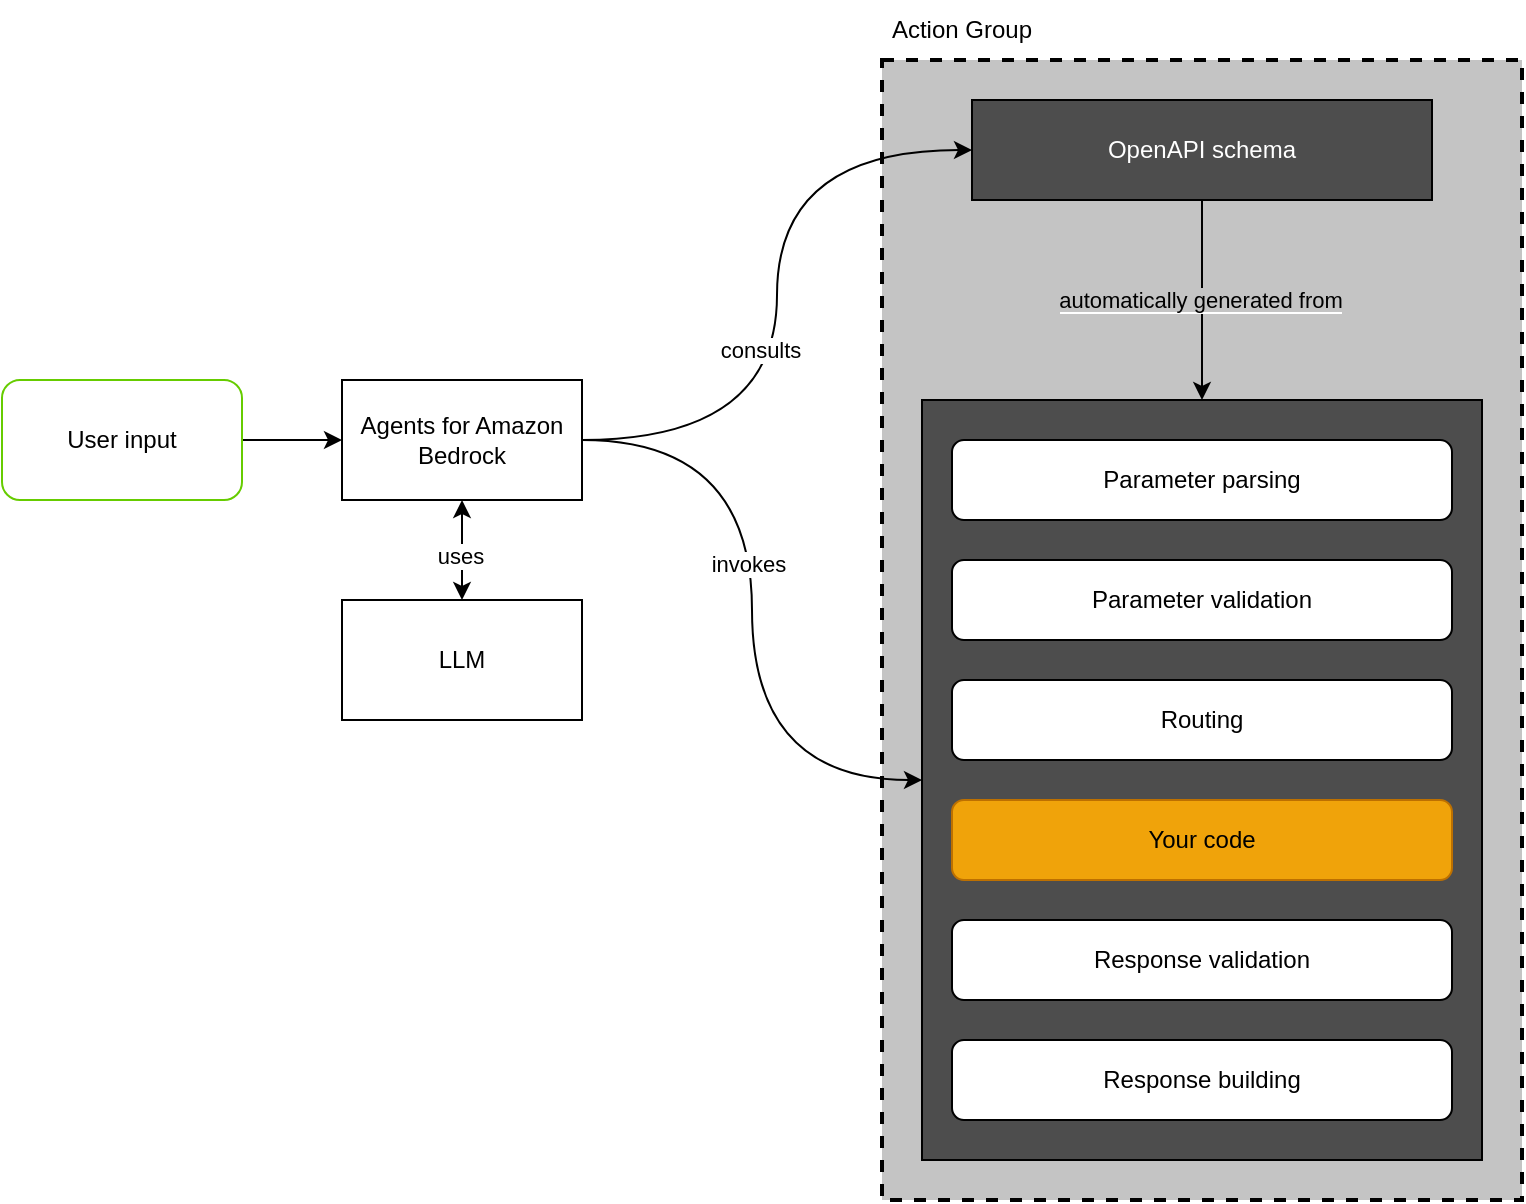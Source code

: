 <mxfile version="20.5.3" type="embed"><diagram id="iPHwZYTDBBxKtX4TNN0v" name="Page-1"><mxGraphModel dx="924" dy="467" grid="1" gridSize="10" guides="1" tooltips="1" connect="1" arrows="1" fold="1" page="1" pageScale="1" pageWidth="850" pageHeight="1100" math="0" shadow="0"><root><mxCell id="0"/><mxCell id="1" parent="0"/><mxCell id="25" value="" style="rounded=0;whiteSpace=wrap;html=1;dashed=1;strokeWidth=2;fillColor=#C4C4C4;" vertex="1" parent="1"><mxGeometry x="460" y="70" width="320" height="570" as="geometry"/></mxCell><mxCell id="19" style="edgeStyle=orthogonalEdgeStyle;rounded=0;orthogonalLoop=1;jettySize=auto;html=1;exitX=1;exitY=0.5;exitDx=0;exitDy=0;entryX=0;entryY=0.5;entryDx=0;entryDy=0;" edge="1" parent="1" source="2" target="3"><mxGeometry relative="1" as="geometry"/></mxCell><mxCell id="2" value="User input" style="rounded=1;whiteSpace=wrap;html=1;strokeColor=#66CC00;" vertex="1" parent="1"><mxGeometry x="20" y="230" width="120" height="60" as="geometry"/></mxCell><mxCell id="20" style="edgeStyle=orthogonalEdgeStyle;rounded=0;orthogonalLoop=1;jettySize=auto;html=1;exitX=0.5;exitY=1;exitDx=0;exitDy=0;entryX=0.5;entryY=0;entryDx=0;entryDy=0;startArrow=classic;startFill=1;" edge="1" parent="1" source="3" target="4"><mxGeometry relative="1" as="geometry"/></mxCell><mxCell id="36" value="uses" style="edgeLabel;html=1;align=center;verticalAlign=middle;resizable=0;points=[];" vertex="1" connectable="0" parent="20"><mxGeometry x="0.12" y="-1" relative="1" as="geometry"><mxPoint as="offset"/></mxGeometry></mxCell><mxCell id="32" style="edgeStyle=orthogonalEdgeStyle;curved=1;rounded=0;orthogonalLoop=1;jettySize=auto;html=1;startArrow=none;startFill=0;" edge="1" parent="1" source="3" target="6"><mxGeometry relative="1" as="geometry"/></mxCell><mxCell id="33" value="invokes" style="edgeLabel;html=1;align=center;verticalAlign=middle;resizable=0;points=[];" vertex="1" connectable="0" parent="32"><mxGeometry x="-0.144" y="-2" relative="1" as="geometry"><mxPoint y="1" as="offset"/></mxGeometry></mxCell><mxCell id="34" style="edgeStyle=orthogonalEdgeStyle;curved=1;rounded=0;orthogonalLoop=1;jettySize=auto;html=1;entryX=0;entryY=0.5;entryDx=0;entryDy=0;startArrow=none;startFill=0;" edge="1" parent="1" source="3" target="5"><mxGeometry relative="1" as="geometry"/></mxCell><mxCell id="35" value="consults" style="edgeLabel;html=1;align=center;verticalAlign=middle;resizable=0;points=[];" vertex="1" connectable="0" parent="34"><mxGeometry x="-0.16" y="10" relative="1" as="geometry"><mxPoint x="1" as="offset"/></mxGeometry></mxCell><mxCell id="3" value="Agents for Amazon Bedrock" style="rounded=0;whiteSpace=wrap;html=1;" vertex="1" parent="1"><mxGeometry x="190" y="230" width="120" height="60" as="geometry"/></mxCell><mxCell id="4" value="LLM" style="rounded=0;whiteSpace=wrap;html=1;" vertex="1" parent="1"><mxGeometry x="190" y="340" width="120" height="60" as="geometry"/></mxCell><mxCell id="30" style="edgeStyle=orthogonalEdgeStyle;curved=1;rounded=0;orthogonalLoop=1;jettySize=auto;html=1;entryX=0.5;entryY=0;entryDx=0;entryDy=0;startArrow=none;startFill=0;strokeColor=#000000;" edge="1" parent="1" source="5" target="6"><mxGeometry relative="1" as="geometry"/></mxCell><mxCell id="31" value="&lt;font style=&quot;background-color: rgb(196, 196, 196);&quot; color=&quot;#000000&quot;&gt;automatically generated from&lt;/font&gt;" style="edgeLabel;html=1;align=center;verticalAlign=middle;resizable=0;points=[];" vertex="1" connectable="0" parent="30"><mxGeometry x="-0.01" y="-1" relative="1" as="geometry"><mxPoint as="offset"/></mxGeometry></mxCell><mxCell id="5" value="&lt;font color=&quot;#ffffff&quot;&gt;OpenAPI schema&lt;/font&gt;" style="rounded=0;whiteSpace=wrap;html=1;fillColor=#4D4D4D;" vertex="1" parent="1"><mxGeometry x="505" y="90" width="230" height="50" as="geometry"/></mxCell><mxCell id="17" value="" style="group;fillColor=#f0a30a;fontColor=#000000;strokeColor=#BD7000;container=0;" vertex="1" connectable="0" parent="1"><mxGeometry x="480" y="240" width="280" height="380" as="geometry"/></mxCell><mxCell id="26" value="Action Group" style="text;html=1;strokeColor=none;fillColor=none;align=center;verticalAlign=middle;whiteSpace=wrap;rounded=0;dashed=1;strokeWidth=2;" vertex="1" parent="1"><mxGeometry x="450" y="40" width="100" height="30" as="geometry"/></mxCell><mxCell id="6" value="" style="rounded=0;whiteSpace=wrap;html=1;fillColor=#4D4D4D;" vertex="1" parent="1"><mxGeometry x="480" y="240" width="280" height="380" as="geometry"/></mxCell><mxCell id="8" value="Parameter parsing" style="rounded=1;whiteSpace=wrap;html=1;" vertex="1" parent="1"><mxGeometry x="495" y="260" width="250" height="40" as="geometry"/></mxCell><mxCell id="9" value="Parameter validation" style="rounded=1;whiteSpace=wrap;html=1;" vertex="1" parent="1"><mxGeometry x="495" y="320" width="250" height="40" as="geometry"/></mxCell><mxCell id="10" value="Routing" style="rounded=1;whiteSpace=wrap;html=1;" vertex="1" parent="1"><mxGeometry x="495" y="380" width="250" height="40" as="geometry"/></mxCell><mxCell id="11" value="Your code" style="rounded=1;whiteSpace=wrap;html=1;fillColor=#f0a30a;fontColor=#000000;strokeColor=#BD7000;" vertex="1" parent="1"><mxGeometry x="495" y="440" width="250" height="40" as="geometry"/></mxCell><mxCell id="14" value="Response validation" style="rounded=1;whiteSpace=wrap;html=1;" vertex="1" parent="1"><mxGeometry x="495" y="500" width="250" height="40" as="geometry"/></mxCell><mxCell id="15" value="Response building" style="rounded=1;whiteSpace=wrap;html=1;" vertex="1" parent="1"><mxGeometry x="495" y="560" width="250" height="40" as="geometry"/></mxCell></root></mxGraphModel></diagram></mxfile>